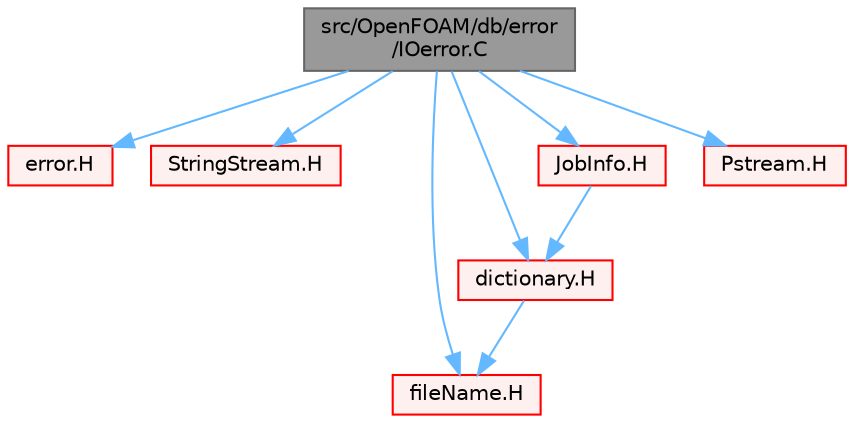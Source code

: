 digraph "src/OpenFOAM/db/error/IOerror.C"
{
 // LATEX_PDF_SIZE
  bgcolor="transparent";
  edge [fontname=Helvetica,fontsize=10,labelfontname=Helvetica,labelfontsize=10];
  node [fontname=Helvetica,fontsize=10,shape=box,height=0.2,width=0.4];
  Node1 [id="Node000001",label="src/OpenFOAM/db/error\l/IOerror.C",height=0.2,width=0.4,color="gray40", fillcolor="grey60", style="filled", fontcolor="black",tooltip=" "];
  Node1 -> Node2 [id="edge1_Node000001_Node000002",color="steelblue1",style="solid",tooltip=" "];
  Node2 [id="Node000002",label="error.H",height=0.2,width=0.4,color="red", fillcolor="#FFF0F0", style="filled",URL="$error_8H.html",tooltip=" "];
  Node1 -> Node69 [id="edge2_Node000001_Node000069",color="steelblue1",style="solid",tooltip=" "];
  Node69 [id="Node000069",label="StringStream.H",height=0.2,width=0.4,color="red", fillcolor="#FFF0F0", style="filled",URL="$StringStream_8H.html",tooltip="Input/output from string buffers."];
  Node1 -> Node45 [id="edge3_Node000001_Node000045",color="steelblue1",style="solid",tooltip=" "];
  Node45 [id="Node000045",label="fileName.H",height=0.2,width=0.4,color="red", fillcolor="#FFF0F0", style="filled",URL="$fileName_8H.html",tooltip=" "];
  Node1 -> Node99 [id="edge4_Node000001_Node000099",color="steelblue1",style="solid",tooltip=" "];
  Node99 [id="Node000099",label="dictionary.H",height=0.2,width=0.4,color="red", fillcolor="#FFF0F0", style="filled",URL="$dictionary_8H.html",tooltip=" "];
  Node99 -> Node45 [id="edge5_Node000099_Node000045",color="steelblue1",style="solid",tooltip=" "];
  Node1 -> Node137 [id="edge6_Node000001_Node000137",color="steelblue1",style="solid",tooltip=" "];
  Node137 [id="Node000137",label="JobInfo.H",height=0.2,width=0.4,color="red", fillcolor="#FFF0F0", style="filled",URL="$JobInfo_8H.html",tooltip=" "];
  Node137 -> Node99 [id="edge7_Node000137_Node000099",color="steelblue1",style="solid",tooltip=" "];
  Node1 -> Node143 [id="edge8_Node000001_Node000143",color="steelblue1",style="solid",tooltip=" "];
  Node143 [id="Node000143",label="Pstream.H",height=0.2,width=0.4,color="red", fillcolor="#FFF0F0", style="filled",URL="$Pstream_8H.html",tooltip=" "];
}
